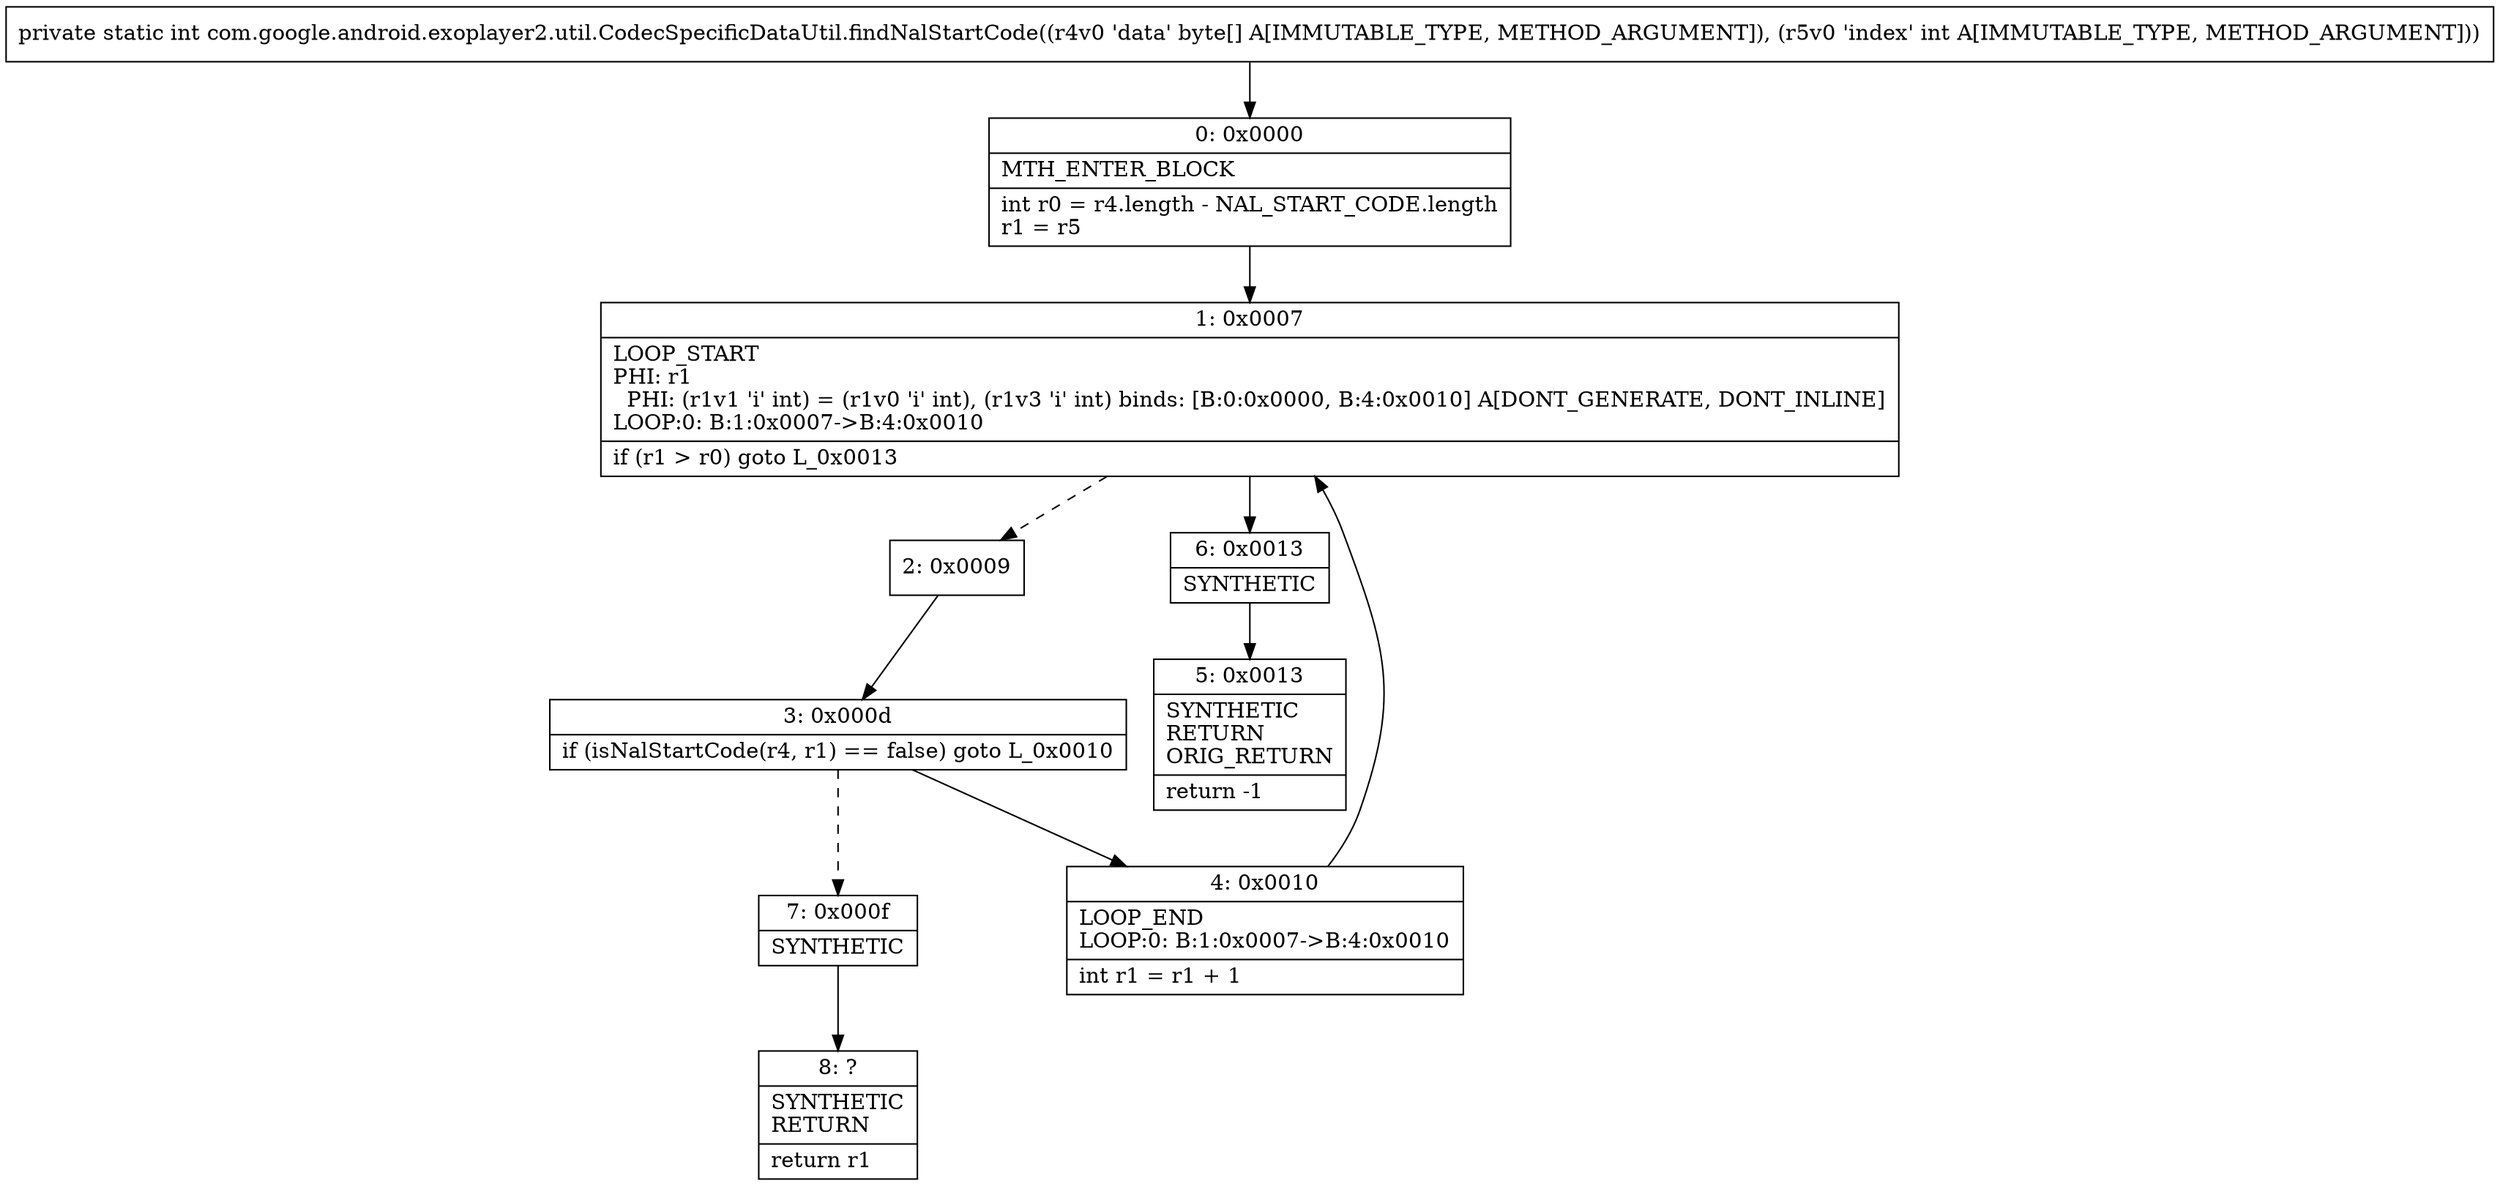 digraph "CFG forcom.google.android.exoplayer2.util.CodecSpecificDataUtil.findNalStartCode([BI)I" {
Node_0 [shape=record,label="{0\:\ 0x0000|MTH_ENTER_BLOCK\l|int r0 = r4.length \- NAL_START_CODE.length\lr1 = r5\l}"];
Node_1 [shape=record,label="{1\:\ 0x0007|LOOP_START\lPHI: r1 \l  PHI: (r1v1 'i' int) = (r1v0 'i' int), (r1v3 'i' int) binds: [B:0:0x0000, B:4:0x0010] A[DONT_GENERATE, DONT_INLINE]\lLOOP:0: B:1:0x0007\-\>B:4:0x0010\l|if (r1 \> r0) goto L_0x0013\l}"];
Node_2 [shape=record,label="{2\:\ 0x0009}"];
Node_3 [shape=record,label="{3\:\ 0x000d|if (isNalStartCode(r4, r1) == false) goto L_0x0010\l}"];
Node_4 [shape=record,label="{4\:\ 0x0010|LOOP_END\lLOOP:0: B:1:0x0007\-\>B:4:0x0010\l|int r1 = r1 + 1\l}"];
Node_5 [shape=record,label="{5\:\ 0x0013|SYNTHETIC\lRETURN\lORIG_RETURN\l|return \-1\l}"];
Node_6 [shape=record,label="{6\:\ 0x0013|SYNTHETIC\l}"];
Node_7 [shape=record,label="{7\:\ 0x000f|SYNTHETIC\l}"];
Node_8 [shape=record,label="{8\:\ ?|SYNTHETIC\lRETURN\l|return r1\l}"];
MethodNode[shape=record,label="{private static int com.google.android.exoplayer2.util.CodecSpecificDataUtil.findNalStartCode((r4v0 'data' byte[] A[IMMUTABLE_TYPE, METHOD_ARGUMENT]), (r5v0 'index' int A[IMMUTABLE_TYPE, METHOD_ARGUMENT])) }"];
MethodNode -> Node_0;
Node_0 -> Node_1;
Node_1 -> Node_2[style=dashed];
Node_1 -> Node_6;
Node_2 -> Node_3;
Node_3 -> Node_4;
Node_3 -> Node_7[style=dashed];
Node_4 -> Node_1;
Node_6 -> Node_5;
Node_7 -> Node_8;
}

